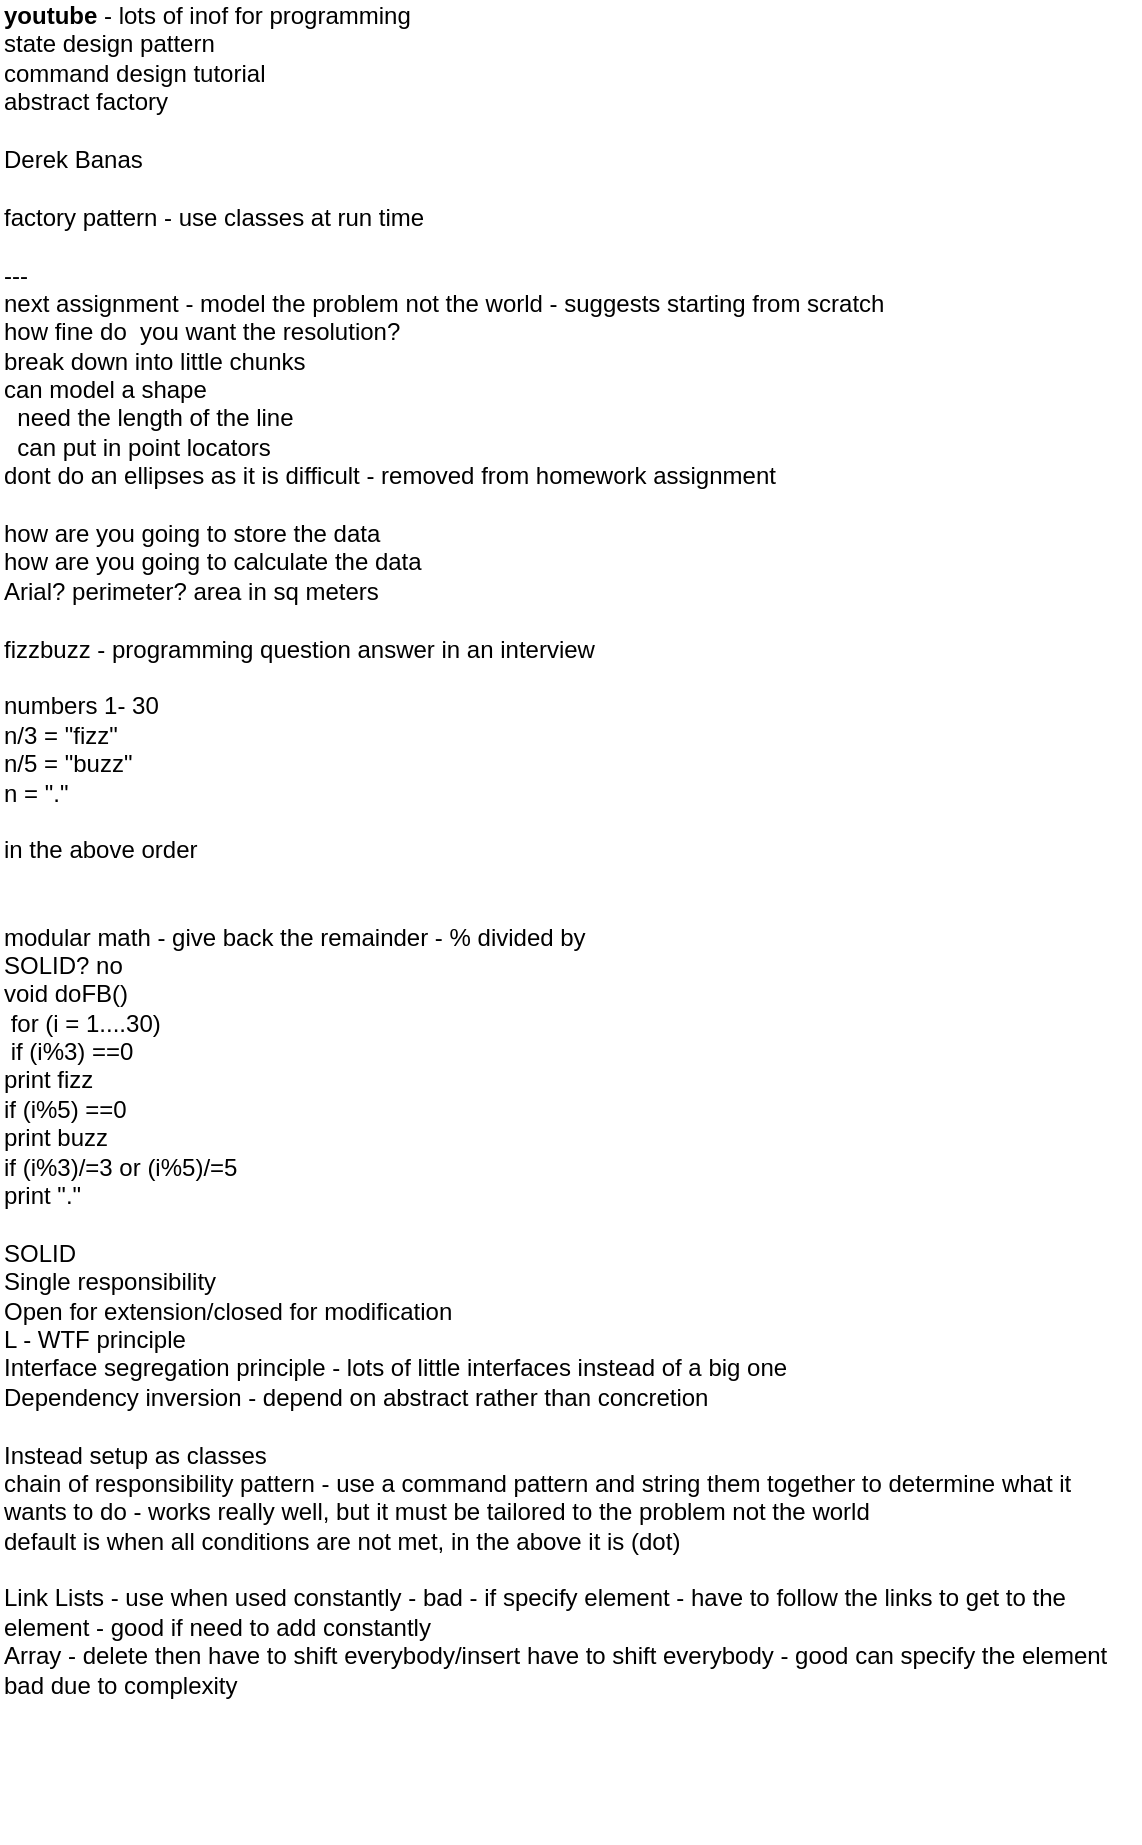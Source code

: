 <mxfile version="12.2.0" type="github" pages="2">
  <diagram id="w7mWiVyZPYg2Z65vA2U2" name="notes">
    <mxGraphModel dx="1128" dy="1819" grid="1" gridSize="10" guides="1" tooltips="1" connect="1" arrows="1" fold="1" page="1" pageScale="1" pageWidth="850" pageHeight="1100" math="0" shadow="0">
      <root>
        <mxCell id="0"/>
        <mxCell id="1" parent="0"/>
        <mxCell id="q4cAkHyppMWllS5AH2et-1" value="&lt;b&gt;youtube&lt;/b&gt; - lots of inof for programming&amp;nbsp;&lt;br&gt;state design pattern&lt;br&gt;command design tutorial&lt;br&gt;abstract factory&amp;nbsp;&lt;br&gt;&lt;br&gt;Derek Banas&lt;br&gt;&lt;br&gt;factory pattern - use classes at run time&lt;br&gt;&lt;br&gt;---&lt;br&gt;next assignment - model the problem not the world - suggests starting from scratch&lt;br&gt;how fine do&amp;nbsp; you want the resolution?&lt;br&gt;break down into little chunks&lt;br&gt;can model a shape&lt;br&gt;&amp;nbsp; need the length of the line&lt;br&gt;&amp;nbsp; can put in point locators&lt;br&gt;dont do an ellipses as it is difficult - removed from homework assignment&lt;br&gt;&lt;br&gt;how are you going to store the data&lt;br&gt;how are you going to calculate the data&lt;br&gt;Arial? perimeter? area in sq meters&lt;br&gt;&lt;br&gt;fizzbuzz - programming question answer in an interview&lt;br&gt;&lt;br&gt;numbers 1- 30&lt;br&gt;n/3 = &quot;fizz&quot;&amp;nbsp;&lt;br&gt;n/5 = &quot;buzz&quot;&lt;br&gt;n = &quot;.&quot;&lt;br&gt;&lt;br&gt;in the above order&lt;br&gt;&lt;br&gt;&lt;br&gt;modular math - give back the remainder - % divided by&lt;br&gt;SOLID? no&lt;br&gt;void doFB()&lt;br&gt;&amp;nbsp;for (i = 1....30)&lt;br&gt;&amp;nbsp;if (i%3) ==0&lt;br&gt;print fizz&lt;br&gt;if (i%5) ==0&lt;br&gt;print buzz&lt;br&gt;if (i%3)/=3 or (i%5)/=5&lt;br&gt;print &quot;.&quot;&lt;br&gt;&lt;br&gt;SOLID&lt;br&gt;Single responsibility&lt;br&gt;Open for extension/closed for modification&lt;br&gt;L - WTF principle&lt;br&gt;Interface segregation principle - lots of little interfaces instead of a big one&lt;br&gt;Dependency inversion - depend on abstract rather than concretion&amp;nbsp;&lt;br&gt;&lt;br&gt;Instead setup as classes&lt;br&gt;chain of responsibility pattern - use a command pattern and string them together to determine what it wants to do - works really well, but it must be tailored to the problem not the world&lt;br&gt;default is when all conditions are not met, in the above it is (dot)&lt;br&gt;&lt;br&gt;Link Lists - use when used constantly - bad - if specify element - have to follow the links to get to the element - good if need to add constantly&lt;br&gt;Array - delete then have to shift everybody/insert have to shift everybody - good can specify the element bad due to complexity&lt;br&gt;&lt;br&gt;&lt;br&gt;&lt;br&gt;&lt;br&gt;&lt;br&gt;" style="text;html=1;strokeColor=none;fillColor=none;align=left;verticalAlign=middle;whiteSpace=wrap;rounded=0;" vertex="1" parent="1">
          <mxGeometry x="130" y="40" width="570" height="530" as="geometry"/>
        </mxCell>
      </root>
    </mxGraphModel>
  </diagram>
  <diagram id="mYHeAXxEdyhNp9-HaG5G" name="Page-2">
    <mxGraphModel dx="1128" dy="719" grid="1" gridSize="10" guides="1" tooltips="1" connect="1" arrows="1" fold="1" page="1" pageScale="1" pageWidth="850" pageHeight="1100" math="0" shadow="0">
      <root>
        <mxCell id="4mLNGzfCn4owxk6sO2xW-0"/>
        <mxCell id="4mLNGzfCn4owxk6sO2xW-1" parent="4mLNGzfCn4owxk6sO2xW-0"/>
        <mxCell id="4mLNGzfCn4owxk6sO2xW-20" style="edgeStyle=orthogonalEdgeStyle;rounded=0;orthogonalLoop=1;jettySize=auto;html=1;entryX=0;entryY=0.25;entryDx=0;entryDy=0;exitX=1.013;exitY=-0.154;exitDx=0;exitDy=0;exitPerimeter=0;" edge="1" parent="4mLNGzfCn4owxk6sO2xW-1" source="4mLNGzfCn4owxk6sO2xW-3" target="4mLNGzfCn4owxk6sO2xW-6">
          <mxGeometry relative="1" as="geometry"/>
        </mxCell>
        <mxCell id="4mLNGzfCn4owxk6sO2xW-2" value="FBCommand &#xa;(boiler plate data)" style="swimlane;fontStyle=1;align=center;verticalAlign=top;childLayout=stackLayout;horizontal=1;startSize=38;horizontalStack=0;resizeParent=1;resizeParentMax=0;resizeLast=0;collapsible=1;marginBottom=0;" vertex="1" parent="4mLNGzfCn4owxk6sO2xW-1">
          <mxGeometry x="120" y="20" width="160" height="124" as="geometry"/>
        </mxCell>
        <mxCell id="4mLNGzfCn4owxk6sO2xW-3" value="+ word: string " style="text;strokeColor=none;fillColor=none;align=left;verticalAlign=top;spacingLeft=4;spacingRight=4;overflow=hidden;rotatable=0;points=[[0,0.5],[1,0.5]];portConstraint=eastwest;" vertex="1" parent="4mLNGzfCn4owxk6sO2xW-2">
          <mxGeometry y="38" width="160" height="26" as="geometry"/>
        </mxCell>
        <mxCell id="4mLNGzfCn4owxk6sO2xW-4" value="" style="line;strokeWidth=1;fillColor=none;align=left;verticalAlign=middle;spacingTop=-1;spacingLeft=3;spacingRight=3;rotatable=0;labelPosition=right;points=[];portConstraint=eastwest;" vertex="1" parent="4mLNGzfCn4owxk6sO2xW-2">
          <mxGeometry y="64" width="160" height="8" as="geometry"/>
        </mxCell>
        <mxCell id="4mLNGzfCn4owxk6sO2xW-31" value="+ execute(num: int)" style="text;strokeColor=none;fillColor=none;align=left;verticalAlign=top;spacingLeft=4;spacingRight=4;overflow=hidden;rotatable=0;points=[[0,0.5],[1,0.5]];portConstraint=eastwest;" vertex="1" parent="4mLNGzfCn4owxk6sO2xW-2">
          <mxGeometry y="72" width="160" height="26" as="geometry"/>
        </mxCell>
        <mxCell id="4mLNGzfCn4owxk6sO2xW-32" value="+ donext(num: int)" style="text;strokeColor=none;fillColor=none;align=left;verticalAlign=top;spacingLeft=4;spacingRight=4;overflow=hidden;rotatable=0;points=[[0,0.5],[1,0.5]];portConstraint=eastwest;" vertex="1" parent="4mLNGzfCn4owxk6sO2xW-2">
          <mxGeometry y="98" width="160" height="26" as="geometry"/>
        </mxCell>
        <mxCell id="4mLNGzfCn4owxk6sO2xW-26" style="edgeStyle=orthogonalEdgeStyle;rounded=0;orthogonalLoop=1;jettySize=auto;html=1;entryX=-0.019;entryY=0.154;entryDx=0;entryDy=0;entryPerimeter=0;startArrow=diamond;startFill=1;" edge="1" parent="4mLNGzfCn4owxk6sO2xW-1" source="4mLNGzfCn4owxk6sO2xW-6" target="4mLNGzfCn4owxk6sO2xW-22">
          <mxGeometry relative="1" as="geometry"/>
        </mxCell>
        <mxCell id="4mLNGzfCn4owxk6sO2xW-6" value="«interface»&lt;br&gt;&lt;b&gt;Command&lt;/b&gt;" style="html=1;align=center;" vertex="1" parent="4mLNGzfCn4owxk6sO2xW-1">
          <mxGeometry x="440" y="33" width="110" height="50" as="geometry"/>
        </mxCell>
        <mxCell id="4mLNGzfCn4owxk6sO2xW-8" value="Buzzcommand" style="swimlane;fontStyle=1;align=center;verticalAlign=top;childLayout=stackLayout;horizontal=1;startSize=26;horizontalStack=0;resizeParent=1;resizeParentMax=0;resizeLast=0;collapsible=1;marginBottom=0;" vertex="1" parent="4mLNGzfCn4owxk6sO2xW-1">
          <mxGeometry x="345" y="463" width="160" height="86" as="geometry"/>
        </mxCell>
        <mxCell id="0iFefeg93CXyBpheyunf-0" value="+ command: command" style="text;strokeColor=none;fillColor=none;align=left;verticalAlign=top;spacingLeft=4;spacingRight=4;overflow=hidden;rotatable=0;points=[[0,0.5],[1,0.5]];portConstraint=eastwest;" vertex="1" parent="4mLNGzfCn4owxk6sO2xW-8">
          <mxGeometry y="26" width="160" height="26" as="geometry"/>
        </mxCell>
        <mxCell id="4mLNGzfCn4owxk6sO2xW-10" value="" style="line;strokeWidth=1;fillColor=none;align=left;verticalAlign=middle;spacingTop=-1;spacingLeft=3;spacingRight=3;rotatable=0;labelPosition=right;points=[];portConstraint=eastwest;" vertex="1" parent="4mLNGzfCn4owxk6sO2xW-8">
          <mxGeometry y="52" width="160" height="8" as="geometry"/>
        </mxCell>
        <mxCell id="98JRxZX7qL_hHcmL-t9i-0" value="+ execute(int): " style="text;strokeColor=none;fillColor=none;align=left;verticalAlign=top;spacingLeft=4;spacingRight=4;overflow=hidden;rotatable=0;points=[[0,0.5],[1,0.5]];portConstraint=eastwest;" vertex="1" parent="4mLNGzfCn4owxk6sO2xW-8">
          <mxGeometry y="60" width="160" height="26" as="geometry"/>
        </mxCell>
        <mxCell id="4mLNGzfCn4owxk6sO2xW-13" value="Fizzcommand" style="swimlane;fontStyle=1;align=center;verticalAlign=top;childLayout=stackLayout;horizontal=1;startSize=26;horizontalStack=0;resizeParent=1;resizeParentMax=0;resizeLast=0;collapsible=1;marginBottom=0;" vertex="1" parent="4mLNGzfCn4owxk6sO2xW-1">
          <mxGeometry x="360" y="250" width="160" height="86" as="geometry"/>
        </mxCell>
        <mxCell id="4mLNGzfCn4owxk6sO2xW-14" value="+ command: command" style="text;strokeColor=none;fillColor=none;align=left;verticalAlign=top;spacingLeft=4;spacingRight=4;overflow=hidden;rotatable=0;points=[[0,0.5],[1,0.5]];portConstraint=eastwest;" vertex="1" parent="4mLNGzfCn4owxk6sO2xW-13">
          <mxGeometry y="26" width="160" height="26" as="geometry"/>
        </mxCell>
        <mxCell id="4mLNGzfCn4owxk6sO2xW-15" value="" style="line;strokeWidth=1;fillColor=none;align=left;verticalAlign=middle;spacingTop=-1;spacingLeft=3;spacingRight=3;rotatable=0;labelPosition=right;points=[];portConstraint=eastwest;" vertex="1" parent="4mLNGzfCn4owxk6sO2xW-13">
          <mxGeometry y="52" width="160" height="8" as="geometry"/>
        </mxCell>
        <mxCell id="4mLNGzfCn4owxk6sO2xW-16" value="+ execute(int): " style="text;strokeColor=none;fillColor=none;align=left;verticalAlign=top;spacingLeft=4;spacingRight=4;overflow=hidden;rotatable=0;points=[[0,0.5],[1,0.5]];portConstraint=eastwest;" vertex="1" parent="4mLNGzfCn4owxk6sO2xW-13">
          <mxGeometry y="60" width="160" height="26" as="geometry"/>
        </mxCell>
        <mxCell id="4mLNGzfCn4owxk6sO2xW-40" value="" style="endArrow=open;endFill=0;endSize=24;html=1;entryX=0.506;entryY=1.231;entryDx=0;entryDy=0;entryPerimeter=0;exitX=0.506;exitY=1.154;exitDx=0;exitDy=0;exitPerimeter=0;" edge="1" parent="4mLNGzfCn4owxk6sO2xW-13" source="4mLNGzfCn4owxk6sO2xW-16">
          <mxGeometry width="160" relative="1" as="geometry">
            <mxPoint x="80.96" y="118.006" as="sourcePoint"/>
            <mxPoint x="81" y="210" as="targetPoint"/>
          </mxGeometry>
        </mxCell>
        <mxCell id="4mLNGzfCn4owxk6sO2xW-21" value="Chain of responsibility &#xa;(CoR)" style="swimlane;fontStyle=1;align=center;verticalAlign=top;childLayout=stackLayout;horizontal=1;startSize=35;horizontalStack=0;resizeParent=1;resizeParentMax=0;resizeLast=0;collapsible=1;marginBottom=0;" vertex="1" parent="4mLNGzfCn4owxk6sO2xW-1">
          <mxGeometry x="600" y="120" width="160" height="121" as="geometry"/>
        </mxCell>
        <mxCell id="4mLNGzfCn4owxk6sO2xW-22" value="+ commands: command()" style="text;strokeColor=none;fillColor=none;align=left;verticalAlign=top;spacingLeft=4;spacingRight=4;overflow=hidden;rotatable=0;points=[[0,0.5],[1,0.5]];portConstraint=eastwest;" vertex="1" parent="4mLNGzfCn4owxk6sO2xW-21">
          <mxGeometry y="35" width="160" height="26" as="geometry"/>
        </mxCell>
        <mxCell id="4mLNGzfCn4owxk6sO2xW-23" value="" style="line;strokeWidth=1;fillColor=none;align=left;verticalAlign=middle;spacingTop=-1;spacingLeft=3;spacingRight=3;rotatable=0;labelPosition=right;points=[];portConstraint=eastwest;" vertex="1" parent="4mLNGzfCn4owxk6sO2xW-21">
          <mxGeometry y="61" width="160" height="8" as="geometry"/>
        </mxCell>
        <mxCell id="4mLNGzfCn4owxk6sO2xW-24" value="+ execute(int i)" style="text;strokeColor=none;fillColor=none;align=left;verticalAlign=top;spacingLeft=4;spacingRight=4;overflow=hidden;rotatable=0;points=[[0,0.5],[1,0.5]];portConstraint=eastwest;" vertex="1" parent="4mLNGzfCn4owxk6sO2xW-21">
          <mxGeometry y="69" width="160" height="26" as="geometry"/>
        </mxCell>
        <mxCell id="4mLNGzfCn4owxk6sO2xW-38" value="" style="endArrow=openThin;endFill=0;endSize=24;html=1;entryX=0;entryY=0.5;entryDx=0;entryDy=0;startArrow=none;startFill=0;exitX=0;exitY=0.5;exitDx=0;exitDy=0;" edge="1" parent="4mLNGzfCn4owxk6sO2xW-21" source="4mLNGzfCn4owxk6sO2xW-24">
          <mxGeometry width="160" relative="1" as="geometry">
            <mxPoint x="30" y="130" as="sourcePoint"/>
            <mxPoint x="-130" y="130" as="targetPoint"/>
          </mxGeometry>
        </mxCell>
        <mxCell id="jXos-zo0Np10rB9ShHoD-0" value="+ commandexecute(i,false)" style="text;strokeColor=none;fillColor=none;align=left;verticalAlign=top;spacingLeft=4;spacingRight=4;overflow=hidden;rotatable=0;points=[[0,0.5],[1,0.5]];portConstraint=eastwest;" vertex="1" parent="4mLNGzfCn4owxk6sO2xW-21">
          <mxGeometry y="95" width="160" height="26" as="geometry"/>
        </mxCell>
        <mxCell id="4mLNGzfCn4owxk6sO2xW-33" value="DefaultDot" style="swimlane;fontStyle=1;align=center;verticalAlign=top;childLayout=stackLayout;horizontal=1;startSize=26;horizontalStack=0;resizeParent=1;resizeParentMax=0;resizeLast=0;collapsible=1;marginBottom=0;" vertex="1" parent="4mLNGzfCn4owxk6sO2xW-1">
          <mxGeometry x="580" y="507" width="160" height="86" as="geometry"/>
        </mxCell>
        <mxCell id="4mLNGzfCn4owxk6sO2xW-34" value="+ field: type" style="text;strokeColor=none;fillColor=none;align=left;verticalAlign=top;spacingLeft=4;spacingRight=4;overflow=hidden;rotatable=0;points=[[0,0.5],[1,0.5]];portConstraint=eastwest;" vertex="1" parent="4mLNGzfCn4owxk6sO2xW-33">
          <mxGeometry y="26" width="160" height="26" as="geometry"/>
        </mxCell>
        <mxCell id="4mLNGzfCn4owxk6sO2xW-35" value="" style="line;strokeWidth=1;fillColor=none;align=left;verticalAlign=middle;spacingTop=-1;spacingLeft=3;spacingRight=3;rotatable=0;labelPosition=right;points=[];portConstraint=eastwest;" vertex="1" parent="4mLNGzfCn4owxk6sO2xW-33">
          <mxGeometry y="52" width="160" height="8" as="geometry"/>
        </mxCell>
        <mxCell id="98JRxZX7qL_hHcmL-t9i-1" value="+ execute(int): " style="text;strokeColor=none;fillColor=none;align=left;verticalAlign=top;spacingLeft=4;spacingRight=4;overflow=hidden;rotatable=0;points=[[0,0.5],[1,0.5]];portConstraint=eastwest;" vertex="1" parent="4mLNGzfCn4owxk6sO2xW-33">
          <mxGeometry y="60" width="160" height="26" as="geometry"/>
        </mxCell>
        <mxCell id="4mLNGzfCn4owxk6sO2xW-39" value="" style="endArrow=open;endFill=0;endSize=24;html=1;entryX=0.006;entryY=0.769;entryDx=0;entryDy=0;entryPerimeter=0;exitX=1.013;exitY=0;exitDx=0;exitDy=0;exitPerimeter=0;" edge="1" parent="4mLNGzfCn4owxk6sO2xW-1" target="4mLNGzfCn4owxk6sO2xW-34">
          <mxGeometry width="160" relative="1" as="geometry">
            <mxPoint x="507.08" y="523" as="sourcePoint"/>
            <mxPoint x="630" y="400" as="targetPoint"/>
          </mxGeometry>
        </mxCell>
        <mxCell id="0iFefeg93CXyBpheyunf-1" value="return" style="html=1;verticalAlign=bottom;endArrow=open;dashed=1;endSize=8;exitX=0.5;exitY=0;exitDx=0;exitDy=0;" edge="1" parent="4mLNGzfCn4owxk6sO2xW-1" source="4mLNGzfCn4owxk6sO2xW-33">
          <mxGeometry relative="1" as="geometry">
            <mxPoint x="790" y="410" as="sourcePoint"/>
            <mxPoint x="510" y="470" as="targetPoint"/>
          </mxGeometry>
        </mxCell>
        <mxCell id="0iFefeg93CXyBpheyunf-2" value="return" style="html=1;verticalAlign=bottom;endArrow=open;dashed=1;endSize=8;entryX=0.8;entryY=1.231;entryDx=0;entryDy=0;entryPerimeter=0;" edge="1" parent="4mLNGzfCn4owxk6sO2xW-1" target="4mLNGzfCn4owxk6sO2xW-16">
          <mxGeometry relative="1" as="geometry">
            <mxPoint x="490" y="460" as="sourcePoint"/>
            <mxPoint x="520" y="294.5" as="targetPoint"/>
          </mxGeometry>
        </mxCell>
        <mxCell id="0iFefeg93CXyBpheyunf-3" value="return" style="html=1;verticalAlign=bottom;endArrow=open;dashed=1;endSize=8;exitX=1;exitY=0.5;exitDx=0;exitDy=0;entryX=0.238;entryY=1.154;entryDx=0;entryDy=0;entryPerimeter=0;" edge="1" parent="4mLNGzfCn4owxk6sO2xW-1" source="4mLNGzfCn4owxk6sO2xW-14" target="jXos-zo0Np10rB9ShHoD-0">
          <mxGeometry relative="1" as="geometry">
            <mxPoint x="610" y="380.5" as="sourcePoint"/>
            <mxPoint x="640" y="215" as="targetPoint"/>
          </mxGeometry>
        </mxCell>
        <mxCell id="0iFefeg93CXyBpheyunf-4" value="return" style="html=1;verticalAlign=bottom;endArrow=open;dashed=1;endSize=8;exitX=-0.025;exitY=0.168;exitDx=0;exitDy=0;entryX=0.75;entryY=1;entryDx=0;entryDy=0;exitPerimeter=0;" edge="1" parent="4mLNGzfCn4owxk6sO2xW-1" source="4mLNGzfCn4owxk6sO2xW-21" target="4mLNGzfCn4owxk6sO2xW-6">
          <mxGeometry relative="1" as="geometry">
            <mxPoint x="530" y="299" as="sourcePoint"/>
            <mxPoint x="650" y="225" as="targetPoint"/>
          </mxGeometry>
        </mxCell>
      </root>
    </mxGraphModel>
  </diagram>
</mxfile>
